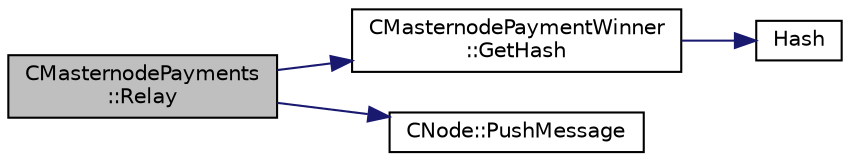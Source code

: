 digraph "CMasternodePayments::Relay"
{
  edge [fontname="Helvetica",fontsize="10",labelfontname="Helvetica",labelfontsize="10"];
  node [fontname="Helvetica",fontsize="10",shape=record];
  rankdir="LR";
  Node161 [label="CMasternodePayments\l::Relay",height=0.2,width=0.4,color="black", fillcolor="grey75", style="filled", fontcolor="black"];
  Node161 -> Node162 [color="midnightblue",fontsize="10",style="solid",fontname="Helvetica"];
  Node162 [label="CMasternodePaymentWinner\l::GetHash",height=0.2,width=0.4,color="black", fillcolor="white", style="filled",URL="$d5/d2b/class_c_masternode_payment_winner.html#a0580947e55d3bee159825472ca95ff67"];
  Node162 -> Node163 [color="midnightblue",fontsize="10",style="solid",fontname="Helvetica"];
  Node163 [label="Hash",height=0.2,width=0.4,color="black", fillcolor="white", style="filled",URL="$db/dfb/hash_8h.html#ab3f6c437460137530d86e09c2c102e99"];
  Node161 -> Node164 [color="midnightblue",fontsize="10",style="solid",fontname="Helvetica"];
  Node164 [label="CNode::PushMessage",height=0.2,width=0.4,color="black", fillcolor="white", style="filled",URL="$d1/d64/class_c_node.html#a204fda3d33404cb37698c085b1583ab2"];
}

